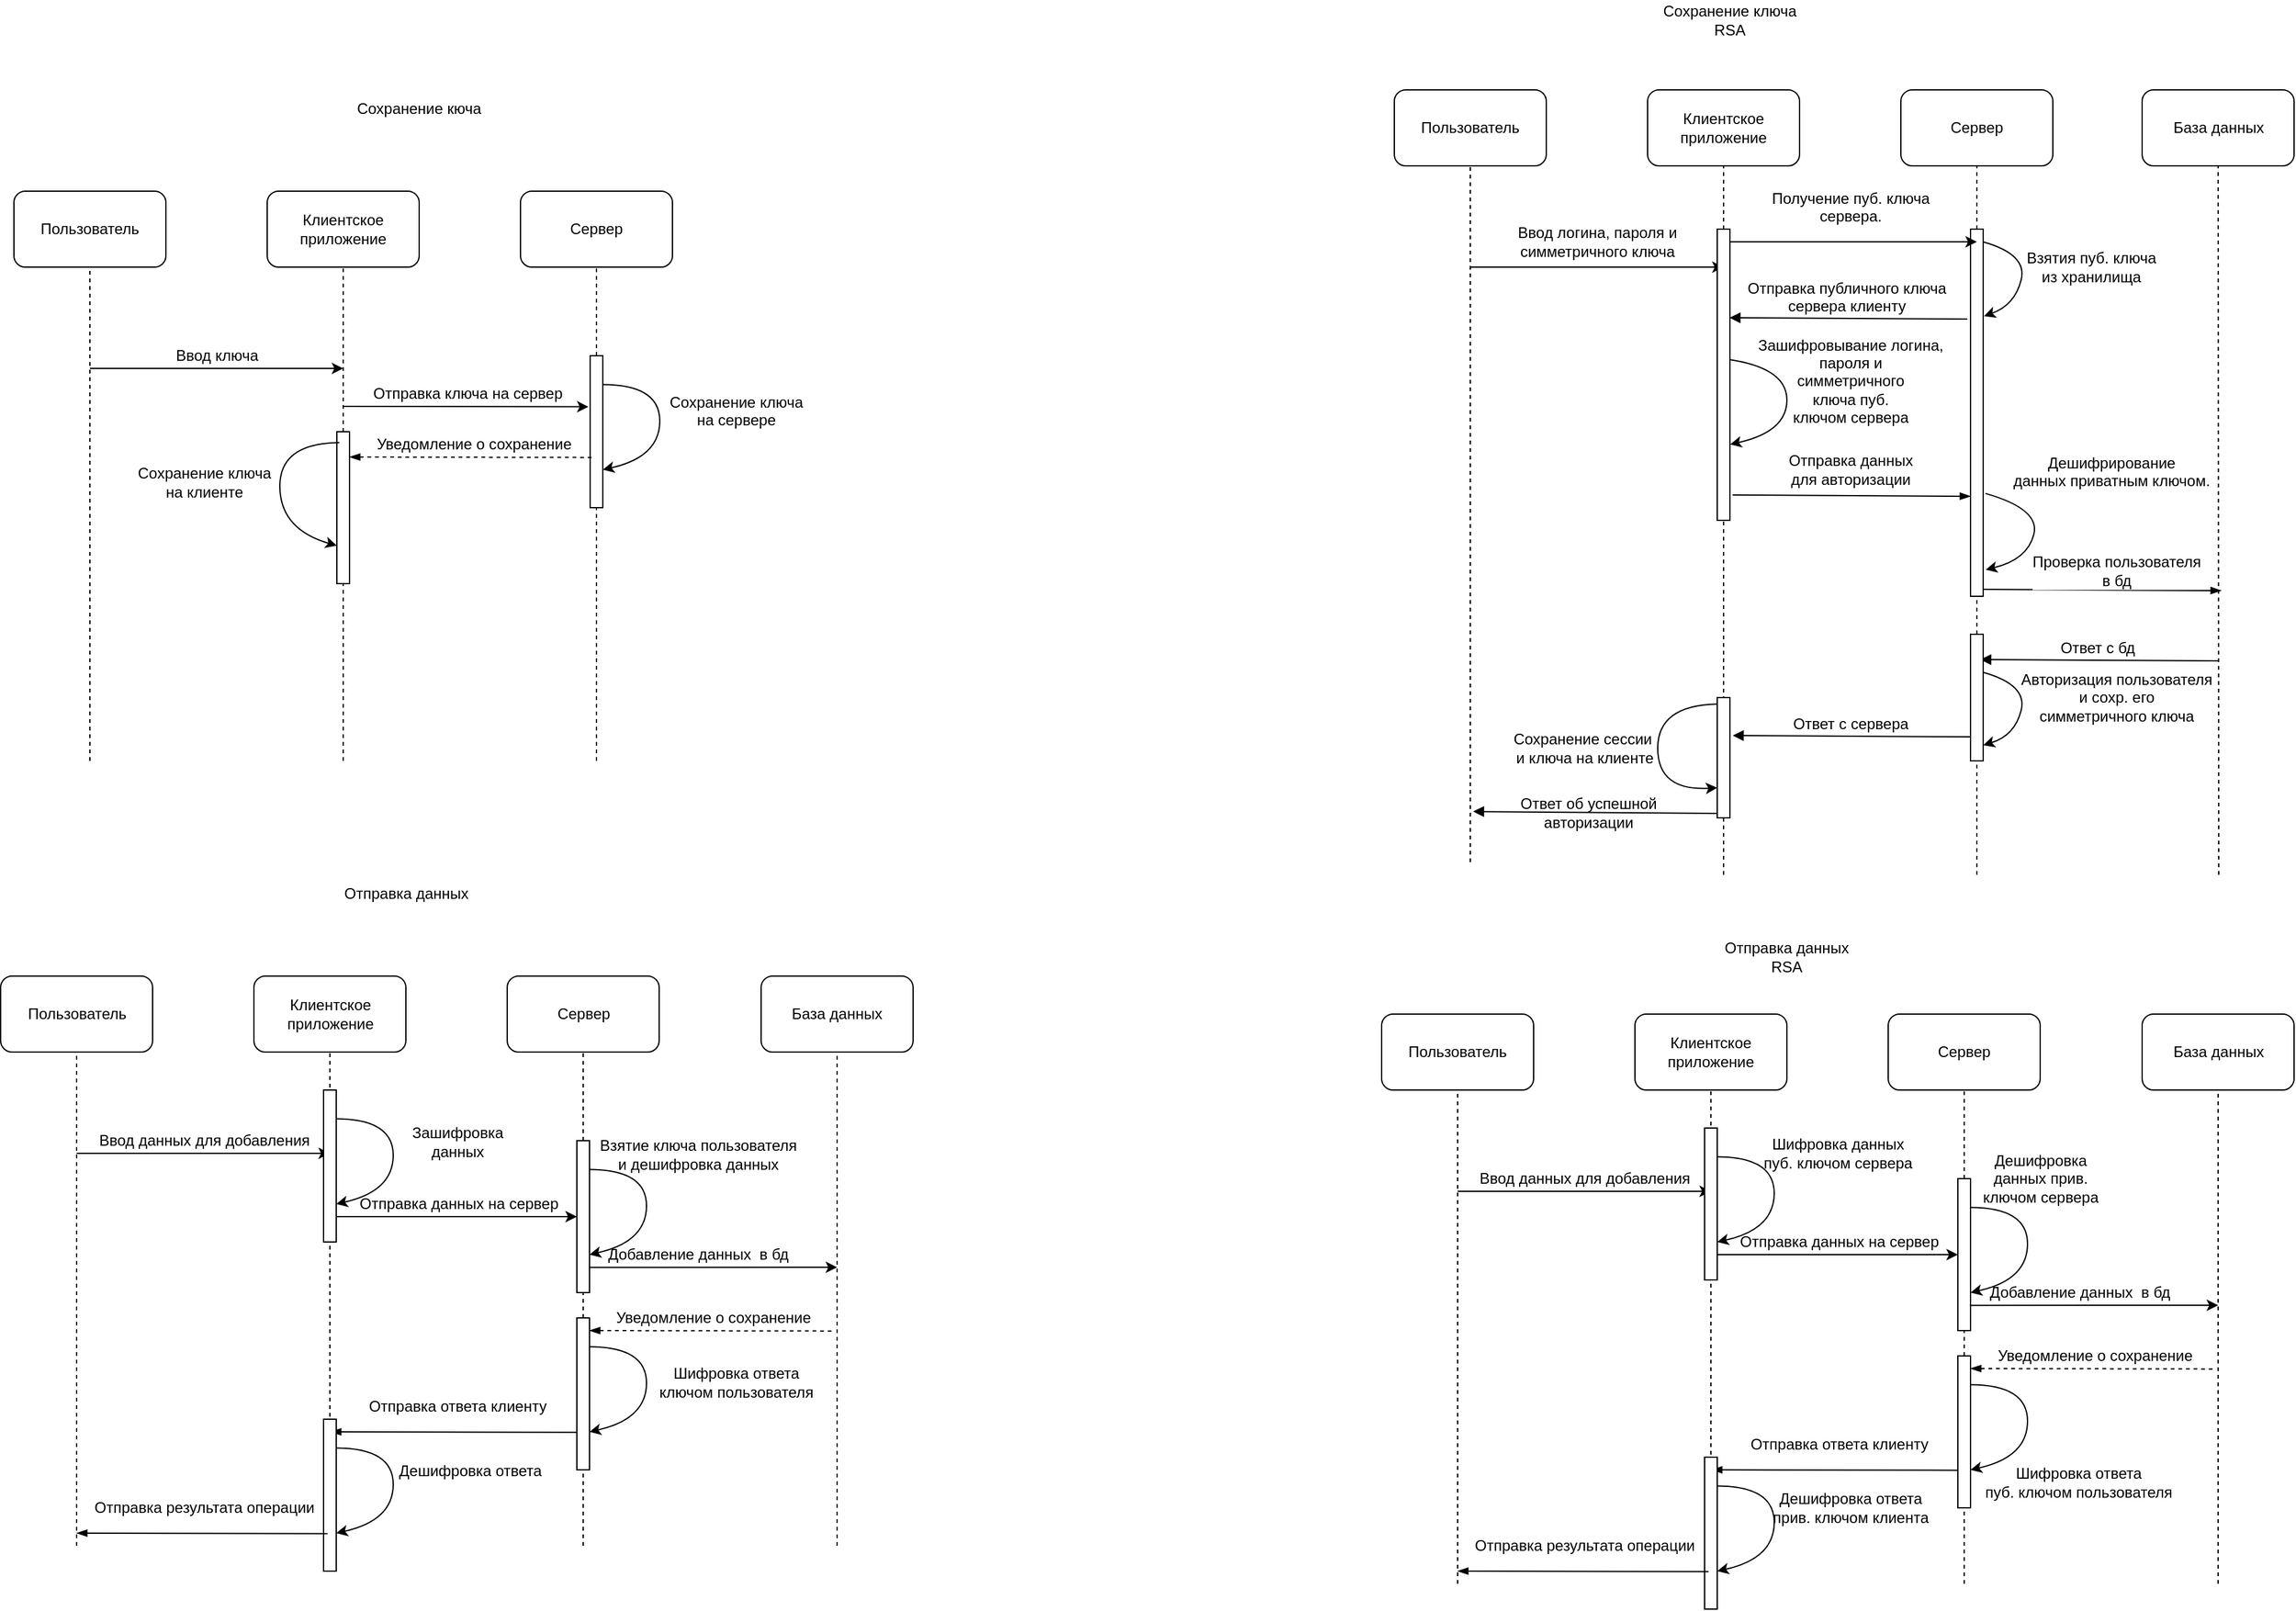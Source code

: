 <mxfile version="10.6.0"><diagram id="nb3vYC8gjS4dAdQ8Ezey" name="Page-1"><mxGraphModel dx="2221" dy="1940" grid="1" gridSize="10" guides="1" tooltips="1" connect="1" arrows="1" fold="1" page="1" pageScale="1" pageWidth="827" pageHeight="1169" math="0" shadow="0"><root><mxCell id="0"/><mxCell id="1" parent="0"/><mxCell id="VIVx3KzDqwgGSxnd8neP-1" value="" style="endArrow=none;dashed=1;html=1;" parent="1" target="VIVx3KzDqwgGSxnd8neP-2" edge="1"><mxGeometry width="50" height="50" relative="1" as="geometry"><mxPoint x="70" y="490" as="sourcePoint"/><mxPoint x="70" y="70" as="targetPoint"/></mxGeometry></mxCell><mxCell id="VIVx3KzDqwgGSxnd8neP-2" value="Пользователь" style="rounded=1;whiteSpace=wrap;html=1;" parent="1" vertex="1"><mxGeometry x="10" y="40" width="120" height="60" as="geometry"/></mxCell><mxCell id="VIVx3KzDqwgGSxnd8neP-5" value="" style="endArrow=none;dashed=1;html=1;" parent="1" source="VIVx3KzDqwgGSxnd8neP-20" edge="1"><mxGeometry width="50" height="50" relative="1" as="geometry"><mxPoint x="270" y="490" as="sourcePoint"/><mxPoint x="270" y="100" as="targetPoint"/></mxGeometry></mxCell><mxCell id="VIVx3KzDqwgGSxnd8neP-6" value="Клиентское приложение" style="rounded=1;whiteSpace=wrap;html=1;" parent="1" vertex="1"><mxGeometry x="210" y="40" width="120" height="60" as="geometry"/></mxCell><mxCell id="VIVx3KzDqwgGSxnd8neP-7" value="" style="endArrow=none;dashed=1;html=1;" parent="1" source="VIVx3KzDqwgGSxnd8neP-13" edge="1"><mxGeometry width="50" height="50" relative="1" as="geometry"><mxPoint x="470" y="490" as="sourcePoint"/><mxPoint x="470" y="100" as="targetPoint"/></mxGeometry></mxCell><mxCell id="VIVx3KzDqwgGSxnd8neP-8" value="Сервер" style="rounded=1;whiteSpace=wrap;html=1;" parent="1" vertex="1"><mxGeometry x="410" y="40" width="120" height="60" as="geometry"/></mxCell><mxCell id="VIVx3KzDqwgGSxnd8neP-9" value="" style="endArrow=classic;html=1;" parent="1" edge="1"><mxGeometry width="50" height="50" relative="1" as="geometry"><mxPoint x="70" y="180" as="sourcePoint"/><mxPoint x="270" y="180" as="targetPoint"/></mxGeometry></mxCell><mxCell id="VIVx3KzDqwgGSxnd8neP-11" value="Ввод ключа" style="text;html=1;resizable=0;points=[];align=center;verticalAlign=middle;labelBackgroundColor=#ffffff;" parent="VIVx3KzDqwgGSxnd8neP-9" vertex="1" connectable="0"><mxGeometry x="0.28" y="2" relative="1" as="geometry"><mxPoint x="-28" y="-8" as="offset"/></mxGeometry></mxCell><mxCell id="VIVx3KzDqwgGSxnd8neP-10" value="" style="endArrow=classic;html=1;entryX=-0.133;entryY=0.336;entryDx=0;entryDy=0;entryPerimeter=0;" parent="1" target="VIVx3KzDqwgGSxnd8neP-13" edge="1"><mxGeometry width="50" height="50" relative="1" as="geometry"><mxPoint x="270" y="210" as="sourcePoint"/><mxPoint x="470" y="210" as="targetPoint"/></mxGeometry></mxCell><mxCell id="VIVx3KzDqwgGSxnd8neP-12" value="Отправка ключа на сервер" style="text;html=1;resizable=0;points=[];align=center;verticalAlign=middle;labelBackgroundColor=#ffffff;" parent="VIVx3KzDqwgGSxnd8neP-10" vertex="1" connectable="0"><mxGeometry x="-0.088" y="-1" relative="1" as="geometry"><mxPoint x="9" y="-11" as="offset"/></mxGeometry></mxCell><mxCell id="VIVx3KzDqwgGSxnd8neP-13" value="" style="rounded=0;whiteSpace=wrap;html=1;" parent="1" vertex="1"><mxGeometry x="465" y="170" width="10" height="120" as="geometry"/></mxCell><mxCell id="VIVx3KzDqwgGSxnd8neP-14" value="" style="endArrow=none;dashed=1;html=1;" parent="1" target="VIVx3KzDqwgGSxnd8neP-13" edge="1"><mxGeometry width="50" height="50" relative="1" as="geometry"><mxPoint x="470" y="490" as="sourcePoint"/><mxPoint x="470" y="100" as="targetPoint"/></mxGeometry></mxCell><mxCell id="VIVx3KzDqwgGSxnd8neP-15" value="" style="curved=1;endArrow=classic;html=1;entryX=1;entryY=0.75;entryDx=0;entryDy=0;exitX=1.033;exitY=0.19;exitDx=0;exitDy=0;exitPerimeter=0;" parent="1" source="VIVx3KzDqwgGSxnd8neP-13" target="VIVx3KzDqwgGSxnd8neP-13" edge="1"><mxGeometry width="50" height="50" relative="1" as="geometry"><mxPoint x="470" y="230" as="sourcePoint"/><mxPoint x="520" y="180" as="targetPoint"/><Array as="points"><mxPoint x="520" y="193"/><mxPoint x="520" y="250"/></Array></mxGeometry></mxCell><mxCell id="VIVx3KzDqwgGSxnd8neP-16" value="&lt;div&gt;Сохранение ключа&lt;/div&gt;&lt;div&gt;на сервере&lt;/div&gt;&lt;div&gt;&lt;br&gt;&lt;/div&gt;" style="text;html=1;resizable=0;points=[];align=center;verticalAlign=middle;labelBackgroundColor=none;" parent="VIVx3KzDqwgGSxnd8neP-15" vertex="1" connectable="0"><mxGeometry x="0.202" y="-1" relative="1" as="geometry"><mxPoint x="61" y="-16.5" as="offset"/></mxGeometry></mxCell><mxCell id="VIVx3KzDqwgGSxnd8neP-20" value="" style="rounded=0;whiteSpace=wrap;html=1;" parent="1" vertex="1"><mxGeometry x="265" y="230" width="10" height="120" as="geometry"/></mxCell><mxCell id="VIVx3KzDqwgGSxnd8neP-21" value="" style="endArrow=none;dashed=1;html=1;" parent="1" target="VIVx3KzDqwgGSxnd8neP-20" edge="1"><mxGeometry width="50" height="50" relative="1" as="geometry"><mxPoint x="270" y="490" as="sourcePoint"/><mxPoint x="270" y="100" as="targetPoint"/></mxGeometry></mxCell><mxCell id="VIVx3KzDqwgGSxnd8neP-22" value="" style="endArrow=none;html=1;entryX=-0.133;entryY=0.336;entryDx=0;entryDy=0;entryPerimeter=0;startArrow=blockThin;startFill=1;endFill=0;dashed=1;" parent="1" edge="1"><mxGeometry width="50" height="50" relative="1" as="geometry"><mxPoint x="275" y="250" as="sourcePoint"/><mxPoint x="468.667" y="250.333" as="targetPoint"/></mxGeometry></mxCell><mxCell id="VIVx3KzDqwgGSxnd8neP-23" value="Уведомление о сохранение" style="text;html=1;resizable=0;points=[];align=center;verticalAlign=middle;labelBackgroundColor=#ffffff;" parent="VIVx3KzDqwgGSxnd8neP-22" vertex="1" connectable="0"><mxGeometry x="-0.088" y="-1" relative="1" as="geometry"><mxPoint x="9" y="-11" as="offset"/></mxGeometry></mxCell><mxCell id="VIVx3KzDqwgGSxnd8neP-24" value="" style="curved=1;endArrow=classic;html=1;entryX=0;entryY=0.75;entryDx=0;entryDy=0;exitX=0.2;exitY=0.072;exitDx=0;exitDy=0;exitPerimeter=0;" parent="1" source="VIVx3KzDqwgGSxnd8neP-20" target="VIVx3KzDqwgGSxnd8neP-20" edge="1"><mxGeometry width="50" height="50" relative="1" as="geometry"><mxPoint x="219.833" y="249.833" as="sourcePoint"/><mxPoint x="219.833" y="317.333" as="targetPoint"/><Array as="points"><mxPoint x="220" y="239"/><mxPoint x="220" y="307"/></Array></mxGeometry></mxCell><mxCell id="VIVx3KzDqwgGSxnd8neP-25" value="&lt;div&gt;Сохранение ключа&lt;/div&gt;&lt;div&gt;на клиенте&lt;br&gt;&lt;/div&gt;" style="text;html=1;resizable=0;points=[];align=center;verticalAlign=middle;labelBackgroundColor=none;" parent="VIVx3KzDqwgGSxnd8neP-24" vertex="1" connectable="0"><mxGeometry x="0.202" y="-1" relative="1" as="geometry"><mxPoint x="-59" y="-19.5" as="offset"/></mxGeometry></mxCell><mxCell id="VIVx3KzDqwgGSxnd8neP-26" value="Сохранение кюча" style="text;html=1;strokeColor=none;fillColor=none;align=center;verticalAlign=middle;whiteSpace=wrap;rounded=0;labelBackgroundColor=none;" parent="1" vertex="1"><mxGeometry x="270" y="-40" width="120" height="30" as="geometry"/></mxCell><mxCell id="VIVx3KzDqwgGSxnd8neP-27" value="" style="endArrow=none;dashed=1;html=1;" parent="1" target="VIVx3KzDqwgGSxnd8neP-28" edge="1"><mxGeometry width="50" height="50" relative="1" as="geometry"><mxPoint x="59.5" y="1110" as="sourcePoint"/><mxPoint x="59.5" y="690" as="targetPoint"/></mxGeometry></mxCell><mxCell id="VIVx3KzDqwgGSxnd8neP-28" value="Пользователь" style="rounded=1;whiteSpace=wrap;html=1;" parent="1" vertex="1"><mxGeometry x="-0.5" y="660" width="120" height="60" as="geometry"/></mxCell><mxCell id="VIVx3KzDqwgGSxnd8neP-29" value="" style="endArrow=none;dashed=1;html=1;" parent="1" edge="1"><mxGeometry width="50" height="50" relative="1" as="geometry"><mxPoint x="259.5" y="850" as="sourcePoint"/><mxPoint x="259.5" y="720.0" as="targetPoint"/></mxGeometry></mxCell><mxCell id="VIVx3KzDqwgGSxnd8neP-30" value="Клиентское приложение" style="rounded=1;whiteSpace=wrap;html=1;" parent="1" vertex="1"><mxGeometry x="199.5" y="660" width="120" height="60" as="geometry"/></mxCell><mxCell id="VIVx3KzDqwgGSxnd8neP-31" value="" style="endArrow=none;dashed=1;html=1;" parent="1" source="VIVx3KzDqwgGSxnd8neP-37" edge="1"><mxGeometry width="50" height="50" relative="1" as="geometry"><mxPoint x="459.5" y="1110" as="sourcePoint"/><mxPoint x="459.5" y="720.0" as="targetPoint"/></mxGeometry></mxCell><mxCell id="VIVx3KzDqwgGSxnd8neP-32" value="Сервер" style="rounded=1;whiteSpace=wrap;html=1;" parent="1" vertex="1"><mxGeometry x="399.5" y="660" width="120" height="60" as="geometry"/></mxCell><mxCell id="VIVx3KzDqwgGSxnd8neP-33" value="" style="endArrow=classic;html=1;" parent="1" edge="1"><mxGeometry width="50" height="50" relative="1" as="geometry"><mxPoint x="59.5" y="800.0" as="sourcePoint"/><mxPoint x="259.5" y="800.0" as="targetPoint"/></mxGeometry></mxCell><mxCell id="VIVx3KzDqwgGSxnd8neP-34" value="Ввод данных для добавления" style="text;html=1;resizable=0;points=[];align=center;verticalAlign=middle;labelBackgroundColor=#ffffff;" parent="VIVx3KzDqwgGSxnd8neP-33" vertex="1" connectable="0"><mxGeometry x="0.28" y="2" relative="1" as="geometry"><mxPoint x="-28" y="-8" as="offset"/></mxGeometry></mxCell><mxCell id="VIVx3KzDqwgGSxnd8neP-37" value="" style="rounded=0;whiteSpace=wrap;html=1;" parent="1" vertex="1"><mxGeometry x="454.5" y="790" width="10" height="120" as="geometry"/></mxCell><mxCell id="VIVx3KzDqwgGSxnd8neP-38" value="" style="endArrow=none;dashed=1;html=1;" parent="1" target="VIVx3KzDqwgGSxnd8neP-37" edge="1"><mxGeometry width="50" height="50" relative="1" as="geometry"><mxPoint x="459.5" y="1110" as="sourcePoint"/><mxPoint x="459.5" y="720" as="targetPoint"/></mxGeometry></mxCell><mxCell id="VIVx3KzDqwgGSxnd8neP-39" value="" style="curved=1;endArrow=classic;html=1;entryX=1;entryY=0.75;entryDx=0;entryDy=0;exitX=1.033;exitY=0.19;exitDx=0;exitDy=0;exitPerimeter=0;" parent="1" source="VIVx3KzDqwgGSxnd8neP-37" target="VIVx3KzDqwgGSxnd8neP-37" edge="1"><mxGeometry width="50" height="50" relative="1" as="geometry"><mxPoint x="459.5" y="850" as="sourcePoint"/><mxPoint x="509.5" y="800" as="targetPoint"/><Array as="points"><mxPoint x="509.5" y="813"/><mxPoint x="509.5" y="870"/></Array></mxGeometry></mxCell><mxCell id="VIVx3KzDqwgGSxnd8neP-40" value="&lt;div&gt;Взятие ключа пользователя&lt;/div&gt;&lt;div&gt;и дешифровка данных&lt;br&gt;&lt;/div&gt;" style="text;html=1;resizable=0;points=[];align=center;verticalAlign=middle;labelBackgroundColor=none;" parent="VIVx3KzDqwgGSxnd8neP-39" vertex="1" connectable="0"><mxGeometry x="0.202" y="-1" relative="1" as="geometry"><mxPoint x="41.5" y="-56.5" as="offset"/></mxGeometry></mxCell><mxCell id="VIVx3KzDqwgGSxnd8neP-42" value="" style="endArrow=none;dashed=1;html=1;entryX=0.5;entryY=1;entryDx=0;entryDy=0;" parent="1" target="VIVx3KzDqwgGSxnd8neP-50" edge="1"><mxGeometry width="50" height="50" relative="1" as="geometry"><mxPoint x="259.5" y="1110" as="sourcePoint"/><mxPoint x="259.5" y="970" as="targetPoint"/></mxGeometry></mxCell><mxCell id="VIVx3KzDqwgGSxnd8neP-47" value="Отправка данных" style="text;html=1;strokeColor=none;fillColor=none;align=center;verticalAlign=middle;whiteSpace=wrap;rounded=0;labelBackgroundColor=none;" parent="1" vertex="1"><mxGeometry x="259.5" y="580" width="120" height="30" as="geometry"/></mxCell><mxCell id="VIVx3KzDqwgGSxnd8neP-48" value="" style="endArrow=none;dashed=1;html=1;" parent="1" target="VIVx3KzDqwgGSxnd8neP-49" edge="1"><mxGeometry width="50" height="50" relative="1" as="geometry"><mxPoint x="660" y="1110" as="sourcePoint"/><mxPoint x="660" y="690" as="targetPoint"/></mxGeometry></mxCell><mxCell id="VIVx3KzDqwgGSxnd8neP-49" value="База данных" style="rounded=1;whiteSpace=wrap;html=1;" parent="1" vertex="1"><mxGeometry x="600" y="660" width="120" height="60" as="geometry"/></mxCell><mxCell id="VIVx3KzDqwgGSxnd8neP-50" value="" style="rounded=0;whiteSpace=wrap;html=1;" parent="1" vertex="1"><mxGeometry x="254.5" y="750" width="10" height="120" as="geometry"/></mxCell><mxCell id="VIVx3KzDqwgGSxnd8neP-51" value="" style="curved=1;endArrow=classic;html=1;entryX=1;entryY=0.75;entryDx=0;entryDy=0;exitX=1.033;exitY=0.19;exitDx=0;exitDy=0;exitPerimeter=0;" parent="1" source="VIVx3KzDqwgGSxnd8neP-50" target="VIVx3KzDqwgGSxnd8neP-50" edge="1"><mxGeometry width="50" height="50" relative="1" as="geometry"><mxPoint x="259.5" y="810" as="sourcePoint"/><mxPoint x="309.5" y="760" as="targetPoint"/><Array as="points"><mxPoint x="309.5" y="773"/><mxPoint x="309.5" y="830"/></Array></mxGeometry></mxCell><mxCell id="VIVx3KzDqwgGSxnd8neP-52" value="&lt;div&gt;Зашифровка&lt;/div&gt;&lt;div&gt;данных&lt;br&gt;&lt;/div&gt;" style="text;html=1;resizable=0;points=[];align=center;verticalAlign=middle;labelBackgroundColor=none;" parent="VIVx3KzDqwgGSxnd8neP-51" vertex="1" connectable="0"><mxGeometry x="0.202" y="-1" relative="1" as="geometry"><mxPoint x="51.5" y="-27" as="offset"/></mxGeometry></mxCell><mxCell id="VIVx3KzDqwgGSxnd8neP-53" value="" style="endArrow=classic;html=1;entryX=0;entryY=0.5;entryDx=0;entryDy=0;" parent="1" target="VIVx3KzDqwgGSxnd8neP-37" edge="1"><mxGeometry width="50" height="50" relative="1" as="geometry"><mxPoint x="265" y="850" as="sourcePoint"/><mxPoint x="448.667" y="849.5" as="targetPoint"/></mxGeometry></mxCell><mxCell id="VIVx3KzDqwgGSxnd8neP-54" value="Отправка данных на сервер" style="text;html=1;resizable=0;points=[];align=center;verticalAlign=middle;labelBackgroundColor=none;" parent="VIVx3KzDqwgGSxnd8neP-53" vertex="1" connectable="0"><mxGeometry x="-0.088" y="-1" relative="1" as="geometry"><mxPoint x="9" y="-11" as="offset"/></mxGeometry></mxCell><mxCell id="VIVx3KzDqwgGSxnd8neP-55" value="" style="endArrow=classic;html=1;exitX=0.943;exitY=0.834;exitDx=0;exitDy=0;exitPerimeter=0;" parent="1" source="VIVx3KzDqwgGSxnd8neP-37" edge="1"><mxGeometry width="50" height="50" relative="1" as="geometry"><mxPoint x="520" y="940" as="sourcePoint"/><mxPoint x="660" y="890" as="targetPoint"/></mxGeometry></mxCell><mxCell id="VIVx3KzDqwgGSxnd8neP-56" value="Добавление данных&amp;nbsp; в бд" style="text;html=1;resizable=0;points=[];align=center;verticalAlign=middle;labelBackgroundColor=none;" parent="VIVx3KzDqwgGSxnd8neP-55" vertex="1" connectable="0"><mxGeometry x="-0.078" y="-1" relative="1" as="geometry"><mxPoint x="-4.5" y="-11" as="offset"/></mxGeometry></mxCell><mxCell id="VIVx3KzDqwgGSxnd8neP-57" value="" style="endArrow=none;html=1;entryX=-0.133;entryY=0.336;entryDx=0;entryDy=0;entryPerimeter=0;startArrow=blockThin;startFill=1;endFill=0;dashed=1;" parent="1" edge="1"><mxGeometry width="50" height="50" relative="1" as="geometry"><mxPoint x="464.5" y="940" as="sourcePoint"/><mxPoint x="658.167" y="940.333" as="targetPoint"/></mxGeometry></mxCell><mxCell id="VIVx3KzDqwgGSxnd8neP-58" value="Уведомление о сохранение" style="text;html=1;resizable=0;points=[];align=center;verticalAlign=middle;labelBackgroundColor=#ffffff;" parent="VIVx3KzDqwgGSxnd8neP-57" vertex="1" connectable="0"><mxGeometry x="-0.088" y="-1" relative="1" as="geometry"><mxPoint x="9" y="-11" as="offset"/></mxGeometry></mxCell><mxCell id="VIVx3KzDqwgGSxnd8neP-59" value="" style="endArrow=none;html=1;entryX=-0.133;entryY=0.336;entryDx=0;entryDy=0;entryPerimeter=0;startArrow=blockThin;startFill=1;endFill=0;" parent="1" edge="1"><mxGeometry width="50" height="50" relative="1" as="geometry"><mxPoint x="260" y="1020" as="sourcePoint"/><mxPoint x="458.167" y="1020.333" as="targetPoint"/></mxGeometry></mxCell><mxCell id="VIVx3KzDqwgGSxnd8neP-60" value="Отправка ответа клиенту" style="text;html=1;resizable=0;points=[];align=center;verticalAlign=middle;labelBackgroundColor=#ffffff;" parent="VIVx3KzDqwgGSxnd8neP-59" vertex="1" connectable="0"><mxGeometry x="-0.088" y="-1" relative="1" as="geometry"><mxPoint x="9.5" y="-21" as="offset"/></mxGeometry></mxCell><mxCell id="VIVx3KzDqwgGSxnd8neP-62" value="" style="rounded=0;whiteSpace=wrap;html=1;" parent="1" vertex="1"><mxGeometry x="454.5" y="930" width="10" height="120" as="geometry"/></mxCell><mxCell id="VIVx3KzDqwgGSxnd8neP-63" value="" style="curved=1;endArrow=classic;html=1;entryX=1;entryY=0.75;entryDx=0;entryDy=0;exitX=1.033;exitY=0.19;exitDx=0;exitDy=0;exitPerimeter=0;" parent="1" source="VIVx3KzDqwgGSxnd8neP-62" target="VIVx3KzDqwgGSxnd8neP-62" edge="1"><mxGeometry width="50" height="50" relative="1" as="geometry"><mxPoint x="459.5" y="990" as="sourcePoint"/><mxPoint x="509.5" y="940" as="targetPoint"/><Array as="points"><mxPoint x="509.5" y="953"/><mxPoint x="509.5" y="1010"/></Array></mxGeometry></mxCell><mxCell id="VIVx3KzDqwgGSxnd8neP-64" value="&lt;div&gt;Шифровка ответа&lt;/div&gt;&lt;div&gt;ключом пользователя&lt;br&gt;&lt;/div&gt;" style="text;html=1;resizable=0;points=[];align=center;verticalAlign=middle;labelBackgroundColor=none;" parent="VIVx3KzDqwgGSxnd8neP-63" vertex="1" connectable="0"><mxGeometry x="0.202" y="-1" relative="1" as="geometry"><mxPoint x="71.5" y="-16.5" as="offset"/></mxGeometry></mxCell><mxCell id="VIVx3KzDqwgGSxnd8neP-65" value="" style="rounded=0;whiteSpace=wrap;html=1;" parent="1" vertex="1"><mxGeometry x="254.5" y="1010" width="10" height="120" as="geometry"/></mxCell><mxCell id="VIVx3KzDqwgGSxnd8neP-66" value="" style="curved=1;endArrow=classic;html=1;entryX=1;entryY=0.75;entryDx=0;entryDy=0;exitX=1.033;exitY=0.19;exitDx=0;exitDy=0;exitPerimeter=0;" parent="1" source="VIVx3KzDqwgGSxnd8neP-65" target="VIVx3KzDqwgGSxnd8neP-65" edge="1"><mxGeometry width="50" height="50" relative="1" as="geometry"><mxPoint x="259.5" y="1070" as="sourcePoint"/><mxPoint x="309.5" y="1020" as="targetPoint"/><Array as="points"><mxPoint x="309.5" y="1033"/><mxPoint x="309.5" y="1090"/></Array></mxGeometry></mxCell><mxCell id="VIVx3KzDqwgGSxnd8neP-67" value="Дешифровка ответа" style="text;html=1;resizable=0;points=[];align=center;verticalAlign=middle;labelBackgroundColor=none;" parent="VIVx3KzDqwgGSxnd8neP-66" vertex="1" connectable="0"><mxGeometry x="0.202" y="-1" relative="1" as="geometry"><mxPoint x="61.5" y="-26.5" as="offset"/></mxGeometry></mxCell><mxCell id="VIVx3KzDqwgGSxnd8neP-68" value="" style="endArrow=none;html=1;entryX=-0.133;entryY=0.336;entryDx=0;entryDy=0;entryPerimeter=0;startArrow=blockThin;startFill=1;endFill=0;" parent="1" edge="1"><mxGeometry width="50" height="50" relative="1" as="geometry"><mxPoint x="59.5" y="1100" as="sourcePoint"/><mxPoint x="257.667" y="1100.333" as="targetPoint"/></mxGeometry></mxCell><mxCell id="VIVx3KzDqwgGSxnd8neP-69" value="Отправка результата операции" style="text;html=1;resizable=0;points=[];align=center;verticalAlign=middle;labelBackgroundColor=#ffffff;" parent="VIVx3KzDqwgGSxnd8neP-68" vertex="1" connectable="0"><mxGeometry x="-0.088" y="-1" relative="1" as="geometry"><mxPoint x="9.5" y="-21" as="offset"/></mxGeometry></mxCell><mxCell id="VIVx3KzDqwgGSxnd8neP-70" value="" style="endArrow=none;dashed=1;html=1;" parent="1" target="VIVx3KzDqwgGSxnd8neP-71" edge="1"><mxGeometry width="50" height="50" relative="1" as="geometry"><mxPoint x="1160" y="570" as="sourcePoint"/><mxPoint x="1160" y="-10" as="targetPoint"/></mxGeometry></mxCell><mxCell id="VIVx3KzDqwgGSxnd8neP-71" value="Пользователь" style="rounded=1;whiteSpace=wrap;html=1;" parent="1" vertex="1"><mxGeometry x="1100" y="-40" width="120" height="60" as="geometry"/></mxCell><mxCell id="VIVx3KzDqwgGSxnd8neP-72" value="" style="endArrow=none;dashed=1;html=1;" parent="1" source="VIVx3KzDqwgGSxnd8neP-91" edge="1"><mxGeometry width="50" height="50" relative="1" as="geometry"><mxPoint x="1360" y="150" as="sourcePoint"/><mxPoint x="1360" y="20" as="targetPoint"/></mxGeometry></mxCell><mxCell id="VIVx3KzDqwgGSxnd8neP-73" value="Клиентское приложение" style="rounded=1;whiteSpace=wrap;html=1;" parent="1" vertex="1"><mxGeometry x="1300" y="-40" width="120" height="60" as="geometry"/></mxCell><mxCell id="VIVx3KzDqwgGSxnd8neP-74" value="" style="endArrow=none;dashed=1;html=1;" parent="1" source="VIVx3KzDqwgGSxnd8neP-80" edge="1"><mxGeometry width="50" height="50" relative="1" as="geometry"><mxPoint x="1560" y="410" as="sourcePoint"/><mxPoint x="1560" y="20" as="targetPoint"/></mxGeometry></mxCell><mxCell id="VIVx3KzDqwgGSxnd8neP-75" value="Сервер" style="rounded=1;whiteSpace=wrap;html=1;" parent="1" vertex="1"><mxGeometry x="1500" y="-40" width="120" height="60" as="geometry"/></mxCell><mxCell id="VIVx3KzDqwgGSxnd8neP-76" value="" style="endArrow=classic;html=1;" parent="1" edge="1"><mxGeometry width="50" height="50" relative="1" as="geometry"><mxPoint x="1160" y="100" as="sourcePoint"/><mxPoint x="1360" y="100" as="targetPoint"/></mxGeometry></mxCell><mxCell id="VIVx3KzDqwgGSxnd8neP-77" value="&lt;div&gt;Ввод логина, пароля и &lt;br&gt;&lt;/div&gt;&lt;div&gt;симметричного ключа&lt;br&gt;&lt;/div&gt;" style="text;html=1;resizable=0;points=[];align=center;verticalAlign=middle;labelBackgroundColor=#ffffff;" parent="VIVx3KzDqwgGSxnd8neP-76" vertex="1" connectable="0"><mxGeometry x="0.28" y="2" relative="1" as="geometry"><mxPoint x="-28.5" y="-18" as="offset"/></mxGeometry></mxCell><mxCell id="VIVx3KzDqwgGSxnd8neP-80" value="" style="rounded=0;whiteSpace=wrap;html=1;" parent="1" vertex="1"><mxGeometry x="1555" y="70" width="10" height="290" as="geometry"/></mxCell><mxCell id="VIVx3KzDqwgGSxnd8neP-81" value="" style="endArrow=none;dashed=1;html=1;" parent="1" target="VIVx3KzDqwgGSxnd8neP-80" edge="1" source="Jz5BZkNn90eDnW7l5wfU-28"><mxGeometry width="50" height="50" relative="1" as="geometry"><mxPoint x="1560" y="580" as="sourcePoint"/><mxPoint x="1560" y="20" as="targetPoint"/></mxGeometry></mxCell><mxCell id="VIVx3KzDqwgGSxnd8neP-85" value="" style="endArrow=none;dashed=1;html=1;entryX=0.5;entryY=1;entryDx=0;entryDy=0;" parent="1" target="VIVx3KzDqwgGSxnd8neP-91" edge="1"><mxGeometry width="50" height="50" relative="1" as="geometry"><mxPoint x="1360" y="580" as="sourcePoint"/><mxPoint x="1360" y="150" as="targetPoint"/></mxGeometry></mxCell><mxCell id="VIVx3KzDqwgGSxnd8neP-90" value="&lt;div&gt;Сохранение ключа&lt;/div&gt;&lt;div&gt;RSA&lt;br&gt;&lt;/div&gt;" style="text;html=1;strokeColor=none;fillColor=none;align=center;verticalAlign=middle;whiteSpace=wrap;rounded=0;labelBackgroundColor=none;" parent="1" vertex="1"><mxGeometry x="1305" y="-110.5" width="120" height="30" as="geometry"/></mxCell><mxCell id="VIVx3KzDqwgGSxnd8neP-91" value="" style="rounded=0;whiteSpace=wrap;html=1;" parent="1" vertex="1"><mxGeometry x="1355" y="70" width="10" height="230" as="geometry"/></mxCell><mxCell id="VIVx3KzDqwgGSxnd8neP-98" value="" style="endArrow=blockThin;html=1;startArrow=none;startFill=0;endFill=1;exitX=1.221;exitY=0.075;exitDx=0;exitDy=0;exitPerimeter=0;" parent="1" edge="1"><mxGeometry width="50" height="50" relative="1" as="geometry"><mxPoint x="1367.172" y="280" as="sourcePoint"/><mxPoint x="1555" y="281" as="targetPoint"/></mxGeometry></mxCell><mxCell id="Jz5BZkNn90eDnW7l5wfU-13" value="&lt;div&gt;Отправка данных &lt;br&gt;&lt;/div&gt;&lt;div&gt;для авторизации&lt;br&gt;&lt;/div&gt;" style="text;html=1;resizable=0;points=[];align=center;verticalAlign=middle;labelBackgroundColor=#ffffff;fontColor=#000000;" vertex="1" connectable="0" parent="VIVx3KzDqwgGSxnd8neP-98"><mxGeometry x="-0.119" relative="1" as="geometry"><mxPoint x="10" y="-20.5" as="offset"/></mxGeometry></mxCell><mxCell id="VIVx3KzDqwgGSxnd8neP-103" value="" style="curved=1;endArrow=classic;html=1;entryX=0;entryY=0.75;entryDx=0;entryDy=0;exitX=0.2;exitY=0.072;exitDx=0;exitDy=0;exitPerimeter=0;" parent="1" edge="1" target="Jz5BZkNn90eDnW7l5wfU-36"><mxGeometry width="50" height="50" relative="1" as="geometry"><mxPoint x="1355.176" y="445.118" as="sourcePoint"/><mxPoint x="1352.824" y="527.471" as="targetPoint"/><Array as="points"><mxPoint x="1308" y="446"/><mxPoint x="1308" y="514"/></Array></mxGeometry></mxCell><mxCell id="VIVx3KzDqwgGSxnd8neP-104" value="&lt;div&gt;Сохранение сессии&amp;nbsp; &lt;br&gt;&lt;/div&gt;&lt;div&gt;и ключа на клиенте&lt;br&gt;&lt;/div&gt;" style="text;html=1;resizable=0;points=[];align=center;verticalAlign=middle;labelBackgroundColor=none;" parent="VIVx3KzDqwgGSxnd8neP-103" vertex="1" connectable="0"><mxGeometry x="0.202" y="-1" relative="1" as="geometry"><mxPoint x="-57" y="-16.5" as="offset"/></mxGeometry></mxCell><mxCell id="VIVx3KzDqwgGSxnd8neP-105" value="" style="endArrow=none;dashed=1;html=1;" parent="1" target="VIVx3KzDqwgGSxnd8neP-106" edge="1"><mxGeometry width="50" height="50" relative="1" as="geometry"><mxPoint x="1150" y="1140" as="sourcePoint"/><mxPoint x="1150" y="720" as="targetPoint"/></mxGeometry></mxCell><mxCell id="VIVx3KzDqwgGSxnd8neP-106" value="Пользователь" style="rounded=1;whiteSpace=wrap;html=1;" parent="1" vertex="1"><mxGeometry x="1090" y="690" width="120" height="60" as="geometry"/></mxCell><mxCell id="VIVx3KzDqwgGSxnd8neP-107" value="" style="endArrow=none;dashed=1;html=1;" parent="1" edge="1"><mxGeometry width="50" height="50" relative="1" as="geometry"><mxPoint x="1350" y="880" as="sourcePoint"/><mxPoint x="1350" y="750" as="targetPoint"/></mxGeometry></mxCell><mxCell id="VIVx3KzDqwgGSxnd8neP-108" value="Клиентское приложение" style="rounded=1;whiteSpace=wrap;html=1;" parent="1" vertex="1"><mxGeometry x="1290" y="690" width="120" height="60" as="geometry"/></mxCell><mxCell id="VIVx3KzDqwgGSxnd8neP-109" value="" style="endArrow=none;dashed=1;html=1;" parent="1" source="VIVx3KzDqwgGSxnd8neP-113" edge="1"><mxGeometry width="50" height="50" relative="1" as="geometry"><mxPoint x="1550" y="1140" as="sourcePoint"/><mxPoint x="1550" y="750" as="targetPoint"/></mxGeometry></mxCell><mxCell id="VIVx3KzDqwgGSxnd8neP-110" value="Сервер" style="rounded=1;whiteSpace=wrap;html=1;" parent="1" vertex="1"><mxGeometry x="1490" y="690" width="120" height="60" as="geometry"/></mxCell><mxCell id="VIVx3KzDqwgGSxnd8neP-111" value="" style="endArrow=classic;html=1;" parent="1" edge="1"><mxGeometry width="50" height="50" relative="1" as="geometry"><mxPoint x="1150" y="830" as="sourcePoint"/><mxPoint x="1350" y="830" as="targetPoint"/></mxGeometry></mxCell><mxCell id="VIVx3KzDqwgGSxnd8neP-112" value="Ввод данных для добавления" style="text;html=1;resizable=0;points=[];align=center;verticalAlign=middle;labelBackgroundColor=#ffffff;" parent="VIVx3KzDqwgGSxnd8neP-111" vertex="1" connectable="0"><mxGeometry x="0.28" y="2" relative="1" as="geometry"><mxPoint x="-28" y="-8" as="offset"/></mxGeometry></mxCell><mxCell id="VIVx3KzDqwgGSxnd8neP-113" value="" style="rounded=0;whiteSpace=wrap;html=1;" parent="1" vertex="1"><mxGeometry x="1545" y="820" width="10" height="120" as="geometry"/></mxCell><mxCell id="VIVx3KzDqwgGSxnd8neP-114" value="" style="endArrow=none;dashed=1;html=1;" parent="1" target="VIVx3KzDqwgGSxnd8neP-113" edge="1"><mxGeometry width="50" height="50" relative="1" as="geometry"><mxPoint x="1550" y="1140" as="sourcePoint"/><mxPoint x="1550" y="750" as="targetPoint"/></mxGeometry></mxCell><mxCell id="VIVx3KzDqwgGSxnd8neP-115" value="" style="curved=1;endArrow=classic;html=1;entryX=1;entryY=0.75;entryDx=0;entryDy=0;exitX=1.033;exitY=0.19;exitDx=0;exitDy=0;exitPerimeter=0;" parent="1" source="VIVx3KzDqwgGSxnd8neP-113" target="VIVx3KzDqwgGSxnd8neP-113" edge="1"><mxGeometry width="50" height="50" relative="1" as="geometry"><mxPoint x="1550" y="880" as="sourcePoint"/><mxPoint x="1600" y="830" as="targetPoint"/><Array as="points"><mxPoint x="1600" y="843"/><mxPoint x="1600" y="900"/></Array></mxGeometry></mxCell><mxCell id="VIVx3KzDqwgGSxnd8neP-116" value="&lt;div&gt;Дешифровка&lt;/div&gt;&lt;div&gt; данных прив.&lt;/div&gt;&lt;div&gt; ключом сервера&lt;br&gt;&lt;/div&gt;" style="text;html=1;resizable=0;points=[];align=center;verticalAlign=middle;labelBackgroundColor=none;" parent="VIVx3KzDqwgGSxnd8neP-115" vertex="1" connectable="0"><mxGeometry x="0.202" y="-1" relative="1" as="geometry"><mxPoint x="11" y="-67.5" as="offset"/></mxGeometry></mxCell><mxCell id="VIVx3KzDqwgGSxnd8neP-117" value="" style="endArrow=none;dashed=1;html=1;entryX=0.5;entryY=1;entryDx=0;entryDy=0;" parent="1" target="VIVx3KzDqwgGSxnd8neP-121" edge="1"><mxGeometry width="50" height="50" relative="1" as="geometry"><mxPoint x="1350" y="1140" as="sourcePoint"/><mxPoint x="1350" y="1000" as="targetPoint"/></mxGeometry></mxCell><mxCell id="VIVx3KzDqwgGSxnd8neP-118" value="&lt;div&gt;Отправка данных&lt;/div&gt;&lt;div&gt;RSA&lt;br&gt;&lt;/div&gt;" style="text;html=1;strokeColor=none;fillColor=none;align=center;verticalAlign=middle;whiteSpace=wrap;rounded=0;labelBackgroundColor=none;" parent="1" vertex="1"><mxGeometry x="1350" y="630" width="120" height="30" as="geometry"/></mxCell><mxCell id="VIVx3KzDqwgGSxnd8neP-119" value="" style="endArrow=none;dashed=1;html=1;" parent="1" target="VIVx3KzDqwgGSxnd8neP-120" edge="1"><mxGeometry width="50" height="50" relative="1" as="geometry"><mxPoint x="1750.5" y="1140" as="sourcePoint"/><mxPoint x="1750.5" y="720" as="targetPoint"/></mxGeometry></mxCell><mxCell id="VIVx3KzDqwgGSxnd8neP-120" value="База данных" style="rounded=1;whiteSpace=wrap;html=1;" parent="1" vertex="1"><mxGeometry x="1690.5" y="690" width="120" height="60" as="geometry"/></mxCell><mxCell id="VIVx3KzDqwgGSxnd8neP-121" value="" style="rounded=0;whiteSpace=wrap;html=1;" parent="1" vertex="1"><mxGeometry x="1345" y="780" width="10" height="120" as="geometry"/></mxCell><mxCell id="VIVx3KzDqwgGSxnd8neP-122" value="" style="curved=1;endArrow=classic;html=1;entryX=1;entryY=0.75;entryDx=0;entryDy=0;exitX=1.033;exitY=0.19;exitDx=0;exitDy=0;exitPerimeter=0;" parent="1" source="VIVx3KzDqwgGSxnd8neP-121" target="VIVx3KzDqwgGSxnd8neP-121" edge="1"><mxGeometry width="50" height="50" relative="1" as="geometry"><mxPoint x="1350" y="840" as="sourcePoint"/><mxPoint x="1400" y="790" as="targetPoint"/><Array as="points"><mxPoint x="1400" y="803"/><mxPoint x="1400" y="860"/></Array></mxGeometry></mxCell><mxCell id="VIVx3KzDqwgGSxnd8neP-123" value="&lt;div&gt;Шифровка данных&lt;/div&gt;&lt;div&gt;пуб. ключом сервера&lt;br&gt;&lt;/div&gt;" style="text;html=1;resizable=0;points=[];align=center;verticalAlign=middle;labelBackgroundColor=none;" parent="VIVx3KzDqwgGSxnd8neP-122" vertex="1" connectable="0"><mxGeometry x="0.202" y="-1" relative="1" as="geometry"><mxPoint x="51" y="-47.5" as="offset"/></mxGeometry></mxCell><mxCell id="VIVx3KzDqwgGSxnd8neP-124" value="" style="endArrow=classic;html=1;entryX=0;entryY=0.5;entryDx=0;entryDy=0;" parent="1" target="VIVx3KzDqwgGSxnd8neP-113" edge="1"><mxGeometry width="50" height="50" relative="1" as="geometry"><mxPoint x="1355.5" y="880" as="sourcePoint"/><mxPoint x="1539.167" y="879.5" as="targetPoint"/></mxGeometry></mxCell><mxCell id="VIVx3KzDqwgGSxnd8neP-125" value="Отправка данных на сервер" style="text;html=1;resizable=0;points=[];align=center;verticalAlign=middle;labelBackgroundColor=none;" parent="VIVx3KzDqwgGSxnd8neP-124" vertex="1" connectable="0"><mxGeometry x="-0.088" y="-1" relative="1" as="geometry"><mxPoint x="9" y="-11" as="offset"/></mxGeometry></mxCell><mxCell id="VIVx3KzDqwgGSxnd8neP-126" value="" style="endArrow=classic;html=1;exitX=0.943;exitY=0.834;exitDx=0;exitDy=0;exitPerimeter=0;" parent="1" source="VIVx3KzDqwgGSxnd8neP-113" edge="1"><mxGeometry width="50" height="50" relative="1" as="geometry"><mxPoint x="1610.5" y="970" as="sourcePoint"/><mxPoint x="1750.5" y="920" as="targetPoint"/></mxGeometry></mxCell><mxCell id="VIVx3KzDqwgGSxnd8neP-127" value="Добавление данных&amp;nbsp; в бд" style="text;html=1;resizable=0;points=[];align=center;verticalAlign=middle;labelBackgroundColor=none;" parent="VIVx3KzDqwgGSxnd8neP-126" vertex="1" connectable="0"><mxGeometry x="-0.078" y="-1" relative="1" as="geometry"><mxPoint x="-4.5" y="-11" as="offset"/></mxGeometry></mxCell><mxCell id="VIVx3KzDqwgGSxnd8neP-128" value="" style="endArrow=none;html=1;entryX=-0.133;entryY=0.336;entryDx=0;entryDy=0;entryPerimeter=0;startArrow=blockThin;startFill=1;endFill=0;dashed=1;" parent="1" edge="1"><mxGeometry width="50" height="50" relative="1" as="geometry"><mxPoint x="1555" y="970" as="sourcePoint"/><mxPoint x="1748.667" y="970.333" as="targetPoint"/></mxGeometry></mxCell><mxCell id="VIVx3KzDqwgGSxnd8neP-129" value="Уведомление о сохранение" style="text;html=1;resizable=0;points=[];align=center;verticalAlign=middle;labelBackgroundColor=#ffffff;" parent="VIVx3KzDqwgGSxnd8neP-128" vertex="1" connectable="0"><mxGeometry x="-0.088" y="-1" relative="1" as="geometry"><mxPoint x="9" y="-11" as="offset"/></mxGeometry></mxCell><mxCell id="VIVx3KzDqwgGSxnd8neP-130" value="" style="endArrow=none;html=1;entryX=-0.133;entryY=0.336;entryDx=0;entryDy=0;entryPerimeter=0;startArrow=blockThin;startFill=1;endFill=0;" parent="1" edge="1"><mxGeometry width="50" height="50" relative="1" as="geometry"><mxPoint x="1350.5" y="1050" as="sourcePoint"/><mxPoint x="1548.667" y="1050.333" as="targetPoint"/></mxGeometry></mxCell><mxCell id="VIVx3KzDqwgGSxnd8neP-131" value="Отправка ответа клиенту" style="text;html=1;resizable=0;points=[];align=center;verticalAlign=middle;labelBackgroundColor=#ffffff;" parent="VIVx3KzDqwgGSxnd8neP-130" vertex="1" connectable="0"><mxGeometry x="-0.088" y="-1" relative="1" as="geometry"><mxPoint x="9.5" y="-21" as="offset"/></mxGeometry></mxCell><mxCell id="VIVx3KzDqwgGSxnd8neP-132" value="" style="rounded=0;whiteSpace=wrap;html=1;" parent="1" vertex="1"><mxGeometry x="1545" y="960" width="10" height="120" as="geometry"/></mxCell><mxCell id="VIVx3KzDqwgGSxnd8neP-133" value="" style="curved=1;endArrow=classic;html=1;entryX=1;entryY=0.75;entryDx=0;entryDy=0;exitX=1.033;exitY=0.19;exitDx=0;exitDy=0;exitPerimeter=0;" parent="1" source="VIVx3KzDqwgGSxnd8neP-132" target="VIVx3KzDqwgGSxnd8neP-132" edge="1"><mxGeometry width="50" height="50" relative="1" as="geometry"><mxPoint x="1550" y="1020" as="sourcePoint"/><mxPoint x="1600" y="970" as="targetPoint"/><Array as="points"><mxPoint x="1600" y="983"/><mxPoint x="1600" y="1040"/></Array></mxGeometry></mxCell><mxCell id="VIVx3KzDqwgGSxnd8neP-134" value="&lt;div&gt;Шифровка ответа&lt;/div&gt;&lt;div&gt;пуб. ключом пользователя&lt;br&gt;&lt;/div&gt;" style="text;html=1;resizable=0;points=[];align=center;verticalAlign=middle;labelBackgroundColor=none;" parent="VIVx3KzDqwgGSxnd8neP-133" vertex="1" connectable="0"><mxGeometry x="0.202" y="-1" relative="1" as="geometry"><mxPoint x="41" y="32.5" as="offset"/></mxGeometry></mxCell><mxCell id="VIVx3KzDqwgGSxnd8neP-135" value="" style="rounded=0;whiteSpace=wrap;html=1;" parent="1" vertex="1"><mxGeometry x="1345" y="1040" width="10" height="120" as="geometry"/></mxCell><mxCell id="VIVx3KzDqwgGSxnd8neP-136" value="" style="curved=1;endArrow=classic;html=1;entryX=1;entryY=0.75;entryDx=0;entryDy=0;exitX=1.033;exitY=0.19;exitDx=0;exitDy=0;exitPerimeter=0;" parent="1" source="VIVx3KzDqwgGSxnd8neP-135" target="VIVx3KzDqwgGSxnd8neP-135" edge="1"><mxGeometry width="50" height="50" relative="1" as="geometry"><mxPoint x="1350" y="1100" as="sourcePoint"/><mxPoint x="1400" y="1050" as="targetPoint"/><Array as="points"><mxPoint x="1400" y="1063"/><mxPoint x="1400" y="1120"/></Array></mxGeometry></mxCell><mxCell id="VIVx3KzDqwgGSxnd8neP-137" value="&lt;div&gt;Дешифровка ответа&lt;/div&gt;&lt;div&gt;прив. ключом клиента&lt;br&gt;&lt;/div&gt;" style="text;html=1;resizable=0;points=[];align=center;verticalAlign=middle;labelBackgroundColor=none;" parent="VIVx3KzDqwgGSxnd8neP-136" vertex="1" connectable="0"><mxGeometry x="0.202" y="-1" relative="1" as="geometry"><mxPoint x="61" y="-27.5" as="offset"/></mxGeometry></mxCell><mxCell id="VIVx3KzDqwgGSxnd8neP-138" value="" style="endArrow=none;html=1;entryX=-0.133;entryY=0.336;entryDx=0;entryDy=0;entryPerimeter=0;startArrow=blockThin;startFill=1;endFill=0;" parent="1" edge="1"><mxGeometry width="50" height="50" relative="1" as="geometry"><mxPoint x="1150" y="1130" as="sourcePoint"/><mxPoint x="1348.167" y="1130.333" as="targetPoint"/></mxGeometry></mxCell><mxCell id="VIVx3KzDqwgGSxnd8neP-139" value="Отправка результата операции" style="text;html=1;resizable=0;points=[];align=center;verticalAlign=middle;labelBackgroundColor=#ffffff;" parent="VIVx3KzDqwgGSxnd8neP-138" vertex="1" connectable="0"><mxGeometry x="-0.088" y="-1" relative="1" as="geometry"><mxPoint x="9.5" y="-21" as="offset"/></mxGeometry></mxCell><mxCell id="Jz5BZkNn90eDnW7l5wfU-1" value="" style="endArrow=classic;html=1;" edge="1" parent="1"><mxGeometry width="50" height="50" relative="1" as="geometry"><mxPoint x="1365" y="80" as="sourcePoint"/><mxPoint x="1560" y="80" as="targetPoint"/></mxGeometry></mxCell><mxCell id="Jz5BZkNn90eDnW7l5wfU-3" value="" style="endArrow=none;html=1;startArrow=block;startFill=1;endFill=0;exitX=1.221;exitY=0.075;exitDx=0;exitDy=0;exitPerimeter=0;" edge="1" parent="1"><mxGeometry width="50" height="50" relative="1" as="geometry"><mxPoint x="1364.776" y="140" as="sourcePoint"/><mxPoint x="1552.5" y="141" as="targetPoint"/></mxGeometry></mxCell><mxCell id="Jz5BZkNn90eDnW7l5wfU-4" value="&lt;div&gt;Отправка публичного ключа &lt;br&gt;&lt;/div&gt;&lt;div&gt;сервера клиенту&lt;br&gt;&lt;/div&gt;&lt;div&gt;&lt;br&gt;&lt;/div&gt;" style="text;html=1;resizable=0;points=[];align=center;verticalAlign=middle;labelBackgroundColor=none;" vertex="1" connectable="0" parent="Jz5BZkNn90eDnW7l5wfU-3"><mxGeometry x="0.28" y="2" relative="1" as="geometry"><mxPoint x="-28" y="-8" as="offset"/></mxGeometry></mxCell><mxCell id="Jz5BZkNn90eDnW7l5wfU-5" value="" style="curved=1;endArrow=classic;html=1;entryX=1;entryY=0.75;entryDx=0;entryDy=0;exitX=1.033;exitY=0.19;exitDx=0;exitDy=0;exitPerimeter=0;" edge="1" parent="1"><mxGeometry width="50" height="50" relative="1" as="geometry"><mxPoint x="1365.207" y="173.138" as="sourcePoint"/><mxPoint x="1365.207" y="240.034" as="targetPoint"/><Array as="points"><mxPoint x="1410" y="180"/><mxPoint x="1410" y="230"/></Array></mxGeometry></mxCell><mxCell id="Jz5BZkNn90eDnW7l5wfU-6" value="&lt;div&gt;Получение пуб. ключа&lt;/div&gt;&lt;div&gt; сервера. &lt;br&gt;&lt;/div&gt;&lt;div&gt;&lt;br&gt;&lt;/div&gt;" style="text;html=1;resizable=0;points=[];align=center;verticalAlign=middle;labelBackgroundColor=none;" vertex="1" connectable="0" parent="Jz5BZkNn90eDnW7l5wfU-5"><mxGeometry x="0.209" y="-6" relative="1" as="geometry"><mxPoint x="56" y="-160" as="offset"/></mxGeometry></mxCell><mxCell id="Jz5BZkNn90eDnW7l5wfU-9" value="&lt;div&gt;Зашифровывание логина, &lt;br&gt;&lt;/div&gt;&lt;div&gt;пароля и &lt;br&gt;&lt;/div&gt;&lt;div&gt;симметричного&lt;/div&gt;&lt;div&gt; ключа пуб.&lt;/div&gt;&lt;div&gt; ключом сервера&lt;br&gt;&lt;/div&gt;" style="text;html=1;resizable=0;points=[];align=center;verticalAlign=middle;labelBackgroundColor=none;fontColor=#000000;" vertex="1" connectable="0" parent="Jz5BZkNn90eDnW7l5wfU-5"><mxGeometry x="-0.438" y="-13" relative="1" as="geometry"><mxPoint x="57" y="-2" as="offset"/></mxGeometry></mxCell><mxCell id="Jz5BZkNn90eDnW7l5wfU-10" value="" style="curved=1;endArrow=classic;html=1;entryX=1.067;entryY=0.237;entryDx=0;entryDy=0;exitX=1.033;exitY=0.19;exitDx=0;exitDy=0;exitPerimeter=0;entryPerimeter=0;" edge="1" parent="1" target="VIVx3KzDqwgGSxnd8neP-80"><mxGeometry width="50" height="50" relative="1" as="geometry"><mxPoint x="1565.207" y="80.138" as="sourcePoint"/><mxPoint x="1565.207" y="147.034" as="targetPoint"/><Array as="points"><mxPoint x="1600" y="90"/><mxPoint x="1590" y="130"/></Array></mxGeometry></mxCell><mxCell id="Jz5BZkNn90eDnW7l5wfU-12" value="&lt;div&gt;Взятия пуб. ключа&lt;/div&gt;&lt;div&gt;из хранилища&lt;br&gt;&lt;/div&gt;" style="text;html=1;resizable=0;points=[];align=center;verticalAlign=middle;labelBackgroundColor=none;fontColor=#000000;" vertex="1" connectable="0" parent="Jz5BZkNn90eDnW7l5wfU-10"><mxGeometry x="-0.438" y="-13" relative="1" as="geometry"><mxPoint x="60.5" y="-0.5" as="offset"/></mxGeometry></mxCell><mxCell id="Jz5BZkNn90eDnW7l5wfU-17" value="" style="curved=1;endArrow=classic;html=1;entryX=1.01;entryY=0.307;entryDx=0;entryDy=0;exitX=1.033;exitY=0.19;exitDx=0;exitDy=0;exitPerimeter=0;entryPerimeter=0;" edge="1" parent="1"><mxGeometry width="50" height="50" relative="1" as="geometry"><mxPoint x="1565.207" y="420.138" as="sourcePoint"/><mxPoint x="1565.103" y="477.621" as="targetPoint"/><Array as="points"><mxPoint x="1600" y="430"/><mxPoint x="1590" y="470"/></Array></mxGeometry></mxCell><mxCell id="Jz5BZkNn90eDnW7l5wfU-18" value="&lt;div&gt;Авторизация пользователя&lt;/div&gt;&lt;div&gt;и сохр. его &lt;br&gt;&lt;/div&gt;&lt;div&gt;симметричного ключа&lt;br&gt;&lt;/div&gt;" style="text;html=1;resizable=0;points=[];align=center;verticalAlign=middle;labelBackgroundColor=none;fontColor=#000000;" vertex="1" connectable="0" parent="Jz5BZkNn90eDnW7l5wfU-17"><mxGeometry x="-0.438" y="-13" relative="1" as="geometry"><mxPoint x="80.5" y="-0.5" as="offset"/></mxGeometry></mxCell><mxCell id="Jz5BZkNn90eDnW7l5wfU-20" value="" style="endArrow=none;dashed=1;html=1;" edge="1" parent="1" target="Jz5BZkNn90eDnW7l5wfU-21"><mxGeometry width="50" height="50" relative="1" as="geometry"><mxPoint x="1751" y="580" as="sourcePoint"/><mxPoint x="1750.5" y="-10" as="targetPoint"/></mxGeometry></mxCell><mxCell id="Jz5BZkNn90eDnW7l5wfU-21" value="База данных" style="rounded=1;whiteSpace=wrap;html=1;" vertex="1" parent="1"><mxGeometry x="1690.5" y="-40" width="120" height="60" as="geometry"/></mxCell><mxCell id="Jz5BZkNn90eDnW7l5wfU-22" value="" style="endArrow=blockThin;html=1;startArrow=none;startFill=0;endFill=1;exitX=1.221;exitY=0.075;exitDx=0;exitDy=0;exitPerimeter=0;" edge="1" parent="1"><mxGeometry width="50" height="50" relative="1" as="geometry"><mxPoint x="1565.172" y="354.5" as="sourcePoint"/><mxPoint x="1753" y="355.5" as="targetPoint"/></mxGeometry></mxCell><mxCell id="Jz5BZkNn90eDnW7l5wfU-23" value="&lt;div&gt;Проверка пользователя&lt;/div&gt;&lt;div&gt;в бд&lt;br&gt;&lt;/div&gt;" style="text;html=1;resizable=0;points=[];align=center;verticalAlign=middle;labelBackgroundColor=#ffffff;fontColor=#000000;" vertex="1" connectable="0" parent="Jz5BZkNn90eDnW7l5wfU-22"><mxGeometry x="-0.119" relative="1" as="geometry"><mxPoint x="22.5" y="-15" as="offset"/></mxGeometry></mxCell><mxCell id="Jz5BZkNn90eDnW7l5wfU-24" value="" style="endArrow=none;html=1;startArrow=block;startFill=1;endFill=0;exitX=1.221;exitY=0.075;exitDx=0;exitDy=0;exitPerimeter=0;" edge="1" parent="1"><mxGeometry width="50" height="50" relative="1" as="geometry"><mxPoint x="1562.776" y="410.0" as="sourcePoint"/><mxPoint x="1750.5" y="411" as="targetPoint"/></mxGeometry></mxCell><mxCell id="Jz5BZkNn90eDnW7l5wfU-25" value="Ответ с бд" style="text;html=1;resizable=0;points=[];align=center;verticalAlign=middle;labelBackgroundColor=none;" vertex="1" connectable="0" parent="Jz5BZkNn90eDnW7l5wfU-24"><mxGeometry x="0.28" y="2" relative="1" as="geometry"><mxPoint x="-28" y="-8" as="offset"/></mxGeometry></mxCell><mxCell id="Jz5BZkNn90eDnW7l5wfU-28" value="" style="rounded=0;whiteSpace=wrap;html=1;" vertex="1" parent="1"><mxGeometry x="1555" y="390" width="10" height="100" as="geometry"/></mxCell><mxCell id="Jz5BZkNn90eDnW7l5wfU-29" value="" style="endArrow=none;dashed=1;html=1;" edge="1" parent="1" target="Jz5BZkNn90eDnW7l5wfU-28"><mxGeometry width="50" height="50" relative="1" as="geometry"><mxPoint x="1560.0" y="580" as="sourcePoint"/><mxPoint x="1560.0" y="360" as="targetPoint"/></mxGeometry></mxCell><mxCell id="Jz5BZkNn90eDnW7l5wfU-30" value="" style="curved=1;endArrow=classic;html=1;exitX=1.183;exitY=0.72;exitDx=0;exitDy=0;exitPerimeter=0;" edge="1" parent="1" source="VIVx3KzDqwgGSxnd8neP-80"><mxGeometry width="50" height="50" relative="1" as="geometry"><mxPoint x="1575.207" y="281.138" as="sourcePoint"/><mxPoint x="1567" y="339" as="targetPoint"/><Array as="points"><mxPoint x="1610" y="291"/><mxPoint x="1600" y="331"/></Array></mxGeometry></mxCell><mxCell id="Jz5BZkNn90eDnW7l5wfU-31" value="&lt;div&gt;Дешифрирование&lt;/div&gt;&lt;div&gt;данных приватным ключом. &lt;br&gt;&lt;/div&gt;&lt;div&gt;&lt;br&gt; &lt;/div&gt;" style="text;html=1;resizable=0;points=[];align=center;verticalAlign=middle;labelBackgroundColor=none;fontColor=#000000;" vertex="1" connectable="0" parent="Jz5BZkNn90eDnW7l5wfU-30"><mxGeometry x="-0.438" y="-13" relative="1" as="geometry"><mxPoint x="70.5" y="-31.5" as="offset"/></mxGeometry></mxCell><mxCell id="Jz5BZkNn90eDnW7l5wfU-34" value="" style="endArrow=none;html=1;startArrow=block;startFill=1;endFill=0;exitX=1.221;exitY=0.075;exitDx=0;exitDy=0;exitPerimeter=0;" edge="1" parent="1"><mxGeometry width="50" height="50" relative="1" as="geometry"><mxPoint x="1367.276" y="470" as="sourcePoint"/><mxPoint x="1555.0" y="471" as="targetPoint"/></mxGeometry></mxCell><mxCell id="Jz5BZkNn90eDnW7l5wfU-35" value="Ответ с сервера" style="text;html=1;resizable=0;points=[];align=center;verticalAlign=middle;labelBackgroundColor=none;" vertex="1" connectable="0" parent="Jz5BZkNn90eDnW7l5wfU-34"><mxGeometry x="0.28" y="2" relative="1" as="geometry"><mxPoint x="-28" y="-8" as="offset"/></mxGeometry></mxCell><mxCell id="Jz5BZkNn90eDnW7l5wfU-36" value="" style="rounded=0;whiteSpace=wrap;html=1;" vertex="1" parent="1"><mxGeometry x="1355" y="440" width="10" height="95" as="geometry"/></mxCell><mxCell id="Jz5BZkNn90eDnW7l5wfU-39" value="" style="endArrow=none;html=1;startArrow=block;startFill=1;endFill=0;exitX=1.221;exitY=0.075;exitDx=0;exitDy=0;exitPerimeter=0;entryX=-0.023;entryY=0.963;entryDx=0;entryDy=0;entryPerimeter=0;" edge="1" parent="1" target="Jz5BZkNn90eDnW7l5wfU-36"><mxGeometry width="50" height="50" relative="1" as="geometry"><mxPoint x="1162.276" y="530" as="sourcePoint"/><mxPoint x="1350" y="531" as="targetPoint"/></mxGeometry></mxCell><mxCell id="Jz5BZkNn90eDnW7l5wfU-40" value="&lt;div&gt;Ответ об успешной&lt;/div&gt;&lt;div&gt;авторизации&lt;br&gt;&lt;/div&gt;" style="text;html=1;resizable=0;points=[];align=center;verticalAlign=middle;labelBackgroundColor=none;" vertex="1" connectable="0" parent="Jz5BZkNn90eDnW7l5wfU-39"><mxGeometry x="0.28" y="2" relative="1" as="geometry"><mxPoint x="-32.5" y="1.5" as="offset"/></mxGeometry></mxCell></root></mxGraphModel></diagram></mxfile>